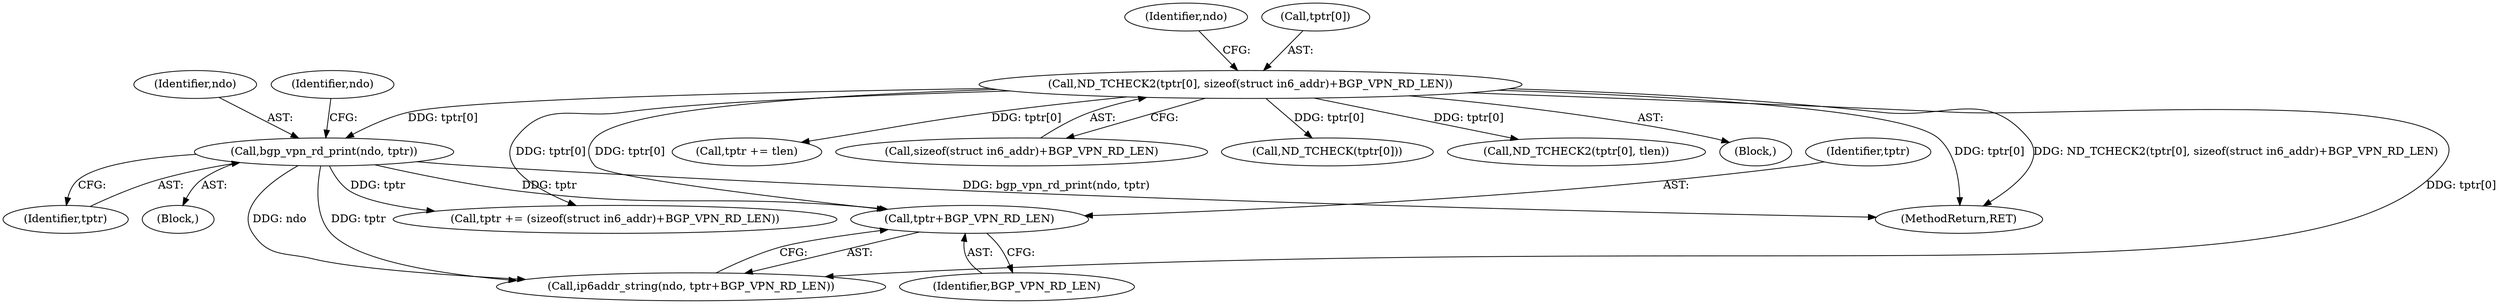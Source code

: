 digraph "0_tcpdump_13d52e9c0e7caf7e6325b0051bc90a49968be67f@pointer" {
"1000911" [label="(Call,tptr+BGP_VPN_RD_LEN)"];
"1000892" [label="(Call,ND_TCHECK2(tptr[0], sizeof(struct in6_addr)+BGP_VPN_RD_LEN))"];
"1000906" [label="(Call,bgp_vpn_rd_print(ndo, tptr))"];
"1000902" [label="(Identifier,ndo)"];
"1000892" [label="(Call,ND_TCHECK2(tptr[0], sizeof(struct in6_addr)+BGP_VPN_RD_LEN))"];
"1000908" [label="(Identifier,tptr)"];
"1000893" [label="(Call,tptr[0])"];
"1001129" [label="(Call,tptr += tlen)"];
"1000906" [label="(Call,bgp_vpn_rd_print(ndo, tptr))"];
"1000896" [label="(Call,sizeof(struct in6_addr)+BGP_VPN_RD_LEN)"];
"1001132" [label="(Call,ND_TCHECK(tptr[0]))"];
"1000913" [label="(Identifier,BGP_VPN_RD_LEN)"];
"1001091" [label="(Call,ND_TCHECK2(tptr[0], tlen))"];
"1000920" [label="(Call,tptr += (sizeof(struct in6_addr)+BGP_VPN_RD_LEN))"];
"1000905" [label="(Block,)"];
"1000909" [label="(Call,ip6addr_string(ndo, tptr+BGP_VPN_RD_LEN))"];
"1000912" [label="(Identifier,tptr)"];
"1000911" [label="(Call,tptr+BGP_VPN_RD_LEN)"];
"1000891" [label="(Block,)"];
"1000907" [label="(Identifier,ndo)"];
"1000910" [label="(Identifier,ndo)"];
"1002937" [label="(MethodReturn,RET)"];
"1000911" -> "1000909"  [label="AST: "];
"1000911" -> "1000913"  [label="CFG: "];
"1000912" -> "1000911"  [label="AST: "];
"1000913" -> "1000911"  [label="AST: "];
"1000909" -> "1000911"  [label="CFG: "];
"1000892" -> "1000911"  [label="DDG: tptr[0]"];
"1000906" -> "1000911"  [label="DDG: tptr"];
"1000892" -> "1000891"  [label="AST: "];
"1000892" -> "1000896"  [label="CFG: "];
"1000893" -> "1000892"  [label="AST: "];
"1000896" -> "1000892"  [label="AST: "];
"1000902" -> "1000892"  [label="CFG: "];
"1000892" -> "1002937"  [label="DDG: tptr[0]"];
"1000892" -> "1002937"  [label="DDG: ND_TCHECK2(tptr[0], sizeof(struct in6_addr)+BGP_VPN_RD_LEN)"];
"1000892" -> "1000906"  [label="DDG: tptr[0]"];
"1000892" -> "1000909"  [label="DDG: tptr[0]"];
"1000892" -> "1000920"  [label="DDG: tptr[0]"];
"1000892" -> "1001091"  [label="DDG: tptr[0]"];
"1000892" -> "1001129"  [label="DDG: tptr[0]"];
"1000892" -> "1001132"  [label="DDG: tptr[0]"];
"1000906" -> "1000905"  [label="AST: "];
"1000906" -> "1000908"  [label="CFG: "];
"1000907" -> "1000906"  [label="AST: "];
"1000908" -> "1000906"  [label="AST: "];
"1000910" -> "1000906"  [label="CFG: "];
"1000906" -> "1002937"  [label="DDG: bgp_vpn_rd_print(ndo, tptr)"];
"1000906" -> "1000909"  [label="DDG: ndo"];
"1000906" -> "1000909"  [label="DDG: tptr"];
"1000906" -> "1000920"  [label="DDG: tptr"];
}
